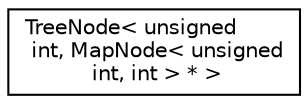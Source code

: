 digraph "Graphical Class Hierarchy"
{
 // INTERACTIVE_SVG=YES
  edge [fontname="Helvetica",fontsize="10",labelfontname="Helvetica",labelfontsize="10"];
  node [fontname="Helvetica",fontsize="10",shape=record];
  rankdir="LR";
  Node1 [label="TreeNode\< unsigned\l int, MapNode\< unsigned\l int, int \> * \>",height=0.2,width=0.4,color="black", fillcolor="white", style="filled",URL="$class_tree_node.html"];
}
